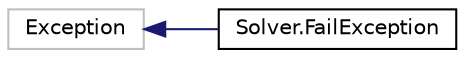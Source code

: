 digraph "Graphical Class Hierarchy"
{
 // LATEX_PDF_SIZE
  edge [fontname="Helvetica",fontsize="10",labelfontname="Helvetica",labelfontsize="10"];
  node [fontname="Helvetica",fontsize="10",shape=record];
  rankdir="LR";
  Node158 [label="Exception",height=0.2,width=0.4,color="grey75", fillcolor="white", style="filled",tooltip=" "];
  Node158 -> Node0 [dir="back",color="midnightblue",fontsize="10",style="solid",fontname="Helvetica"];
  Node0 [label="Solver.FailException",height=0.2,width=0.4,color="black", fillcolor="white", style="filled",URL="$classcom_1_1google_1_1ortools_1_1constraintsolver_1_1Solver_1_1FailException.html",tooltip="This exceptions signal that a failure has been raised in the C++ world."];
}
